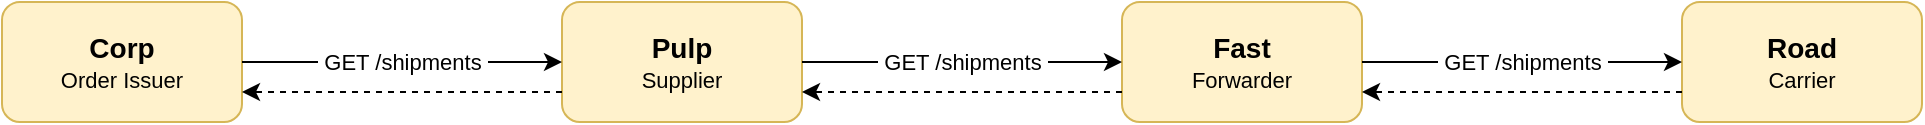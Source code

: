 <mxfile version="20.0.3" type="device"><diagram id="R7FBmUj-XE3mw1-ICw3j" name="Page-1"><mxGraphModel dx="782" dy="468" grid="1" gridSize="10" guides="1" tooltips="1" connect="1" arrows="1" fold="1" page="1" pageScale="1" pageWidth="3300" pageHeight="4681" math="0" shadow="0"><root><mxCell id="0"/><mxCell id="1" parent="0"/><mxCell id="Kg80blu6aTVcsaWwxAIA-1" value="&lt;b&gt;&lt;font style=&quot;font-size: 14px;&quot;&gt;Corp&lt;/font&gt;&lt;/b&gt;&lt;br&gt;&lt;font style=&quot;font-size: 11px;&quot;&gt;Order Issuer&lt;/font&gt;" style="rounded=1;whiteSpace=wrap;html=1;fillColor=#fff2cc;strokeColor=#d6b656;verticalAlign=middle;" vertex="1" parent="1"><mxGeometry x="40" y="220" width="120" height="60" as="geometry"/></mxCell><mxCell id="Kg80blu6aTVcsaWwxAIA-2" value="&lt;b&gt;&lt;font style=&quot;font-size: 14px;&quot;&gt;Pulp&lt;/font&gt;&lt;/b&gt;&lt;br&gt;&lt;font style=&quot;font-size: 11px;&quot;&gt;Supplier&lt;/font&gt;" style="rounded=1;whiteSpace=wrap;html=1;fillColor=#fff2cc;strokeColor=#d6b656;verticalAlign=middle;" vertex="1" parent="1"><mxGeometry x="320" y="220" width="120" height="60" as="geometry"/></mxCell><mxCell id="Kg80blu6aTVcsaWwxAIA-3" value="&amp;nbsp;GET /shipments&amp;nbsp;" style="endArrow=classic;html=1;rounded=0;fontSize=11;exitX=1;exitY=0.5;exitDx=0;exitDy=0;entryX=0;entryY=0.5;entryDx=0;entryDy=0;" edge="1" parent="1" source="Kg80blu6aTVcsaWwxAIA-1" target="Kg80blu6aTVcsaWwxAIA-2"><mxGeometry width="50" height="50" relative="1" as="geometry"><mxPoint x="380" y="260" as="sourcePoint"/><mxPoint x="430" y="210" as="targetPoint"/></mxGeometry></mxCell><mxCell id="Kg80blu6aTVcsaWwxAIA-4" value="" style="endArrow=classic;html=1;rounded=0;fontSize=11;entryX=1;entryY=0.75;entryDx=0;entryDy=0;exitX=0;exitY=0.75;exitDx=0;exitDy=0;dashed=1;" edge="1" parent="1" source="Kg80blu6aTVcsaWwxAIA-2" target="Kg80blu6aTVcsaWwxAIA-1"><mxGeometry width="50" height="50" relative="1" as="geometry"><mxPoint x="380" y="260" as="sourcePoint"/><mxPoint x="430" y="210" as="targetPoint"/></mxGeometry></mxCell><mxCell id="Kg80blu6aTVcsaWwxAIA-5" value="&lt;b&gt;&lt;font style=&quot;font-size: 14px;&quot;&gt;Fast&lt;/font&gt;&lt;/b&gt;&lt;br&gt;&lt;font style=&quot;font-size: 11px;&quot;&gt;Forwarder&lt;/font&gt;" style="rounded=1;whiteSpace=wrap;html=1;fillColor=#fff2cc;strokeColor=#d6b656;verticalAlign=middle;" vertex="1" parent="1"><mxGeometry x="600" y="220" width="120" height="60" as="geometry"/></mxCell><mxCell id="Kg80blu6aTVcsaWwxAIA-6" value="&amp;nbsp;GET /shipments&amp;nbsp;" style="endArrow=classic;html=1;rounded=0;fontSize=11;exitX=1;exitY=0.5;exitDx=0;exitDy=0;" edge="1" parent="1" source="Kg80blu6aTVcsaWwxAIA-2" target="Kg80blu6aTVcsaWwxAIA-5"><mxGeometry width="50" height="50" relative="1" as="geometry"><mxPoint x="170" y="260" as="sourcePoint"/><mxPoint x="330" y="260" as="targetPoint"/></mxGeometry></mxCell><mxCell id="Kg80blu6aTVcsaWwxAIA-7" value="" style="endArrow=classic;html=1;rounded=0;fontSize=11;entryX=1;entryY=0.75;entryDx=0;entryDy=0;exitX=0;exitY=0.75;exitDx=0;exitDy=0;dashed=1;" edge="1" parent="1" source="Kg80blu6aTVcsaWwxAIA-5" target="Kg80blu6aTVcsaWwxAIA-2"><mxGeometry width="50" height="50" relative="1" as="geometry"><mxPoint x="330" y="275" as="sourcePoint"/><mxPoint x="170" y="275" as="targetPoint"/></mxGeometry></mxCell><mxCell id="Kg80blu6aTVcsaWwxAIA-8" value="&lt;b&gt;&lt;font style=&quot;font-size: 14px;&quot;&gt;Road&lt;/font&gt;&lt;/b&gt;&lt;br&gt;&lt;font style=&quot;font-size: 11px;&quot;&gt;Carrier&lt;/font&gt;" style="rounded=1;whiteSpace=wrap;html=1;fillColor=#fff2cc;strokeColor=#d6b656;verticalAlign=middle;" vertex="1" parent="1"><mxGeometry x="880" y="220" width="120" height="60" as="geometry"/></mxCell><mxCell id="Kg80blu6aTVcsaWwxAIA-9" value="&amp;nbsp;GET /shipments&amp;nbsp;" style="endArrow=classic;html=1;rounded=0;fontSize=11;exitX=1;exitY=0.5;exitDx=0;exitDy=0;entryX=0;entryY=0.5;entryDx=0;entryDy=0;" edge="1" parent="1" source="Kg80blu6aTVcsaWwxAIA-5" target="Kg80blu6aTVcsaWwxAIA-8"><mxGeometry width="50" height="50" relative="1" as="geometry"><mxPoint x="450" y="260" as="sourcePoint"/><mxPoint x="610" y="260" as="targetPoint"/></mxGeometry></mxCell><mxCell id="Kg80blu6aTVcsaWwxAIA-10" value="" style="endArrow=classic;html=1;rounded=0;fontSize=11;exitX=0;exitY=0.75;exitDx=0;exitDy=0;dashed=1;entryX=1;entryY=0.75;entryDx=0;entryDy=0;" edge="1" parent="1" source="Kg80blu6aTVcsaWwxAIA-8" target="Kg80blu6aTVcsaWwxAIA-5"><mxGeometry width="50" height="50" relative="1" as="geometry"><mxPoint x="610" y="275" as="sourcePoint"/><mxPoint x="750" y="340" as="targetPoint"/></mxGeometry></mxCell></root></mxGraphModel></diagram></mxfile>